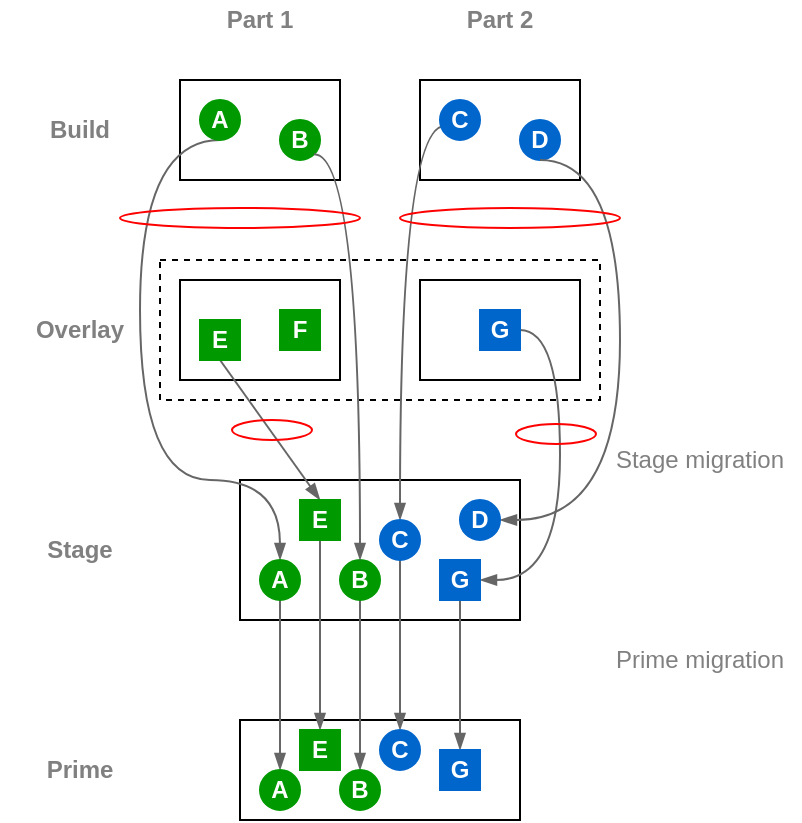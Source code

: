 <mxfile version="27.2.0">
  <diagram name="Page-1" id="tldKDSetQMj4G0KivhV6">
    <mxGraphModel grid="1" page="1" gridSize="10" guides="1" tooltips="1" connect="1" arrows="1" fold="1" pageScale="1" pageWidth="850" pageHeight="1100" math="0" shadow="0">
      <root>
        <mxCell id="0" />
        <mxCell id="1" parent="0" />
        <mxCell id="54eO3ysuZf2-Csm8CH84-7" value="&lt;b&gt;Overlay&lt;/b&gt;" style="rounded=0;whiteSpace=wrap;html=1;strokeColor=none;fillColor=none;fontColor=#808080;" vertex="1" parent="1">
          <mxGeometry x="30" y="235" width="80" height="20" as="geometry" />
        </mxCell>
        <mxCell id="54eO3ysuZf2-Csm8CH84-6" value="" style="rounded=0;whiteSpace=wrap;html=1;dashed=1;fillStyle=auto;fillColor=none;" vertex="1" parent="1">
          <mxGeometry x="110" y="210" width="220" height="70" as="geometry" />
        </mxCell>
        <mxCell id="54eO3ysuZf2-Csm8CH84-1" value="" style="rounded=0;whiteSpace=wrap;html=1;" vertex="1" parent="1">
          <mxGeometry x="120" y="220" width="80" height="50" as="geometry" />
        </mxCell>
        <mxCell id="yVKAf2mZOe0JGGy7InLV-17" value="" style="rounded=0;whiteSpace=wrap;html=1;" vertex="1" parent="1">
          <mxGeometry x="150" y="440" width="140" height="50" as="geometry" />
        </mxCell>
        <mxCell id="yVKAf2mZOe0JGGy7InLV-1" value="" style="rounded=0;whiteSpace=wrap;html=1;" vertex="1" parent="1">
          <mxGeometry x="120" y="120" width="80" height="50" as="geometry" />
        </mxCell>
        <mxCell id="yVKAf2mZOe0JGGy7InLV-2" value="" style="rounded=0;whiteSpace=wrap;html=1;" vertex="1" parent="1">
          <mxGeometry x="240" y="120" width="80" height="50" as="geometry" />
        </mxCell>
        <mxCell id="yVKAf2mZOe0JGGy7InLV-3" value="" style="rounded=0;whiteSpace=wrap;html=1;" vertex="1" parent="1">
          <mxGeometry x="150" y="320" width="140" height="70" as="geometry" />
        </mxCell>
        <mxCell id="yVKAf2mZOe0JGGy7InLV-4" value="&lt;b&gt;Part 1&lt;/b&gt;" style="rounded=0;whiteSpace=wrap;html=1;strokeColor=none;fillColor=none;fontColor=#808080;" vertex="1" parent="1">
          <mxGeometry x="120" y="80" width="80" height="20" as="geometry" />
        </mxCell>
        <mxCell id="yVKAf2mZOe0JGGy7InLV-5" value="&lt;b&gt;Part 2&lt;/b&gt;" style="rounded=0;whiteSpace=wrap;html=1;strokeColor=none;fillColor=none;fontColor=#808080;" vertex="1" parent="1">
          <mxGeometry x="240" y="80" width="80" height="20" as="geometry" />
        </mxCell>
        <mxCell id="yVKAf2mZOe0JGGy7InLV-23" style="rounded=0;orthogonalLoop=1;jettySize=auto;html=1;exitX=0.5;exitY=1;exitDx=0;exitDy=0;strokeColor=#666666;endArrow=blockThin;endFill=1;edgeStyle=orthogonalEdgeStyle;curved=1;entryX=0.5;entryY=0;entryDx=0;entryDy=0;" edge="1" parent="1" source="yVKAf2mZOe0JGGy7InLV-6" target="yVKAf2mZOe0JGGy7InLV-10">
          <mxGeometry relative="1" as="geometry">
            <Array as="points">
              <mxPoint x="100" y="150" />
              <mxPoint x="100" y="320" />
              <mxPoint x="170" y="320" />
            </Array>
          </mxGeometry>
        </mxCell>
        <mxCell id="yVKAf2mZOe0JGGy7InLV-6" value="&lt;b&gt;&lt;font style=&quot;color: rgb(255, 255, 255);&quot;&gt;A&lt;/font&gt;&lt;/b&gt;" style="ellipse;whiteSpace=wrap;html=1;strokeColor=#009900;fillColor=#009900;" vertex="1" parent="1">
          <mxGeometry x="130" y="130" width="20" height="20" as="geometry" />
        </mxCell>
        <mxCell id="yVKAf2mZOe0JGGy7InLV-7" value="&lt;b&gt;&lt;font style=&quot;color: rgb(255, 255, 255);&quot;&gt;B&lt;/font&gt;&lt;/b&gt;" style="ellipse;whiteSpace=wrap;html=1;strokeColor=#009900;fillColor=#009900;" vertex="1" parent="1">
          <mxGeometry x="170" y="140" width="20" height="20" as="geometry" />
        </mxCell>
        <mxCell id="yVKAf2mZOe0JGGy7InLV-25" style="rounded=0;orthogonalLoop=1;jettySize=auto;html=1;endArrow=blockThin;endFill=1;strokeColor=#666666;edgeStyle=orthogonalEdgeStyle;curved=1;entryX=0.5;entryY=0;entryDx=0;entryDy=0;exitX=0.117;exitY=0.65;exitDx=0;exitDy=0;exitPerimeter=0;" edge="1" parent="1" source="yVKAf2mZOe0JGGy7InLV-8" target="yVKAf2mZOe0JGGy7InLV-13">
          <mxGeometry relative="1" as="geometry">
            <Array as="points">
              <mxPoint x="230" y="143" />
            </Array>
          </mxGeometry>
        </mxCell>
        <mxCell id="yVKAf2mZOe0JGGy7InLV-8" value="&lt;b&gt;&lt;font style=&quot;color: rgb(255, 255, 255);&quot;&gt;C&lt;/font&gt;&lt;/b&gt;" style="ellipse;whiteSpace=wrap;html=1;fillColor=#0066CC;strokeColor=#0066CC;" vertex="1" parent="1">
          <mxGeometry x="250" y="130" width="20" height="20" as="geometry" />
        </mxCell>
        <mxCell id="yVKAf2mZOe0JGGy7InLV-9" value="&lt;b&gt;&lt;font style=&quot;color: rgb(255, 255, 255);&quot;&gt;D&lt;/font&gt;&lt;/b&gt;" style="ellipse;whiteSpace=wrap;html=1;strokeColor=#0066CC;fillColor=#0066CC;" vertex="1" parent="1">
          <mxGeometry x="290" y="140" width="20" height="20" as="geometry" />
        </mxCell>
        <mxCell id="yVKAf2mZOe0JGGy7InLV-27" style="rounded=0;orthogonalLoop=1;jettySize=auto;html=1;exitX=0.5;exitY=1;exitDx=0;exitDy=0;entryX=0.5;entryY=0;entryDx=0;entryDy=0;endArrow=blockThin;endFill=1;strokeColor=#666666;" edge="1" parent="1" source="yVKAf2mZOe0JGGy7InLV-10" target="yVKAf2mZOe0JGGy7InLV-18">
          <mxGeometry relative="1" as="geometry" />
        </mxCell>
        <mxCell id="yVKAf2mZOe0JGGy7InLV-10" value="&lt;b&gt;&lt;font style=&quot;color: rgb(255, 255, 255);&quot;&gt;A&lt;/font&gt;&lt;/b&gt;" style="ellipse;whiteSpace=wrap;html=1;strokeColor=#009900;fillColor=#009900;" vertex="1" parent="1">
          <mxGeometry x="160" y="360" width="20" height="20" as="geometry" />
        </mxCell>
        <mxCell id="yVKAf2mZOe0JGGy7InLV-28" style="rounded=0;orthogonalLoop=1;jettySize=auto;html=1;exitX=0.5;exitY=1;exitDx=0;exitDy=0;entryX=0.5;entryY=0;entryDx=0;entryDy=0;endArrow=blockThin;endFill=1;strokeColor=#666666;" edge="1" parent="1" source="yVKAf2mZOe0JGGy7InLV-11" target="yVKAf2mZOe0JGGy7InLV-19">
          <mxGeometry relative="1" as="geometry" />
        </mxCell>
        <mxCell id="yVKAf2mZOe0JGGy7InLV-11" value="&lt;b&gt;&lt;font style=&quot;color: rgb(255, 255, 255);&quot;&gt;B&lt;/font&gt;&lt;/b&gt;" style="ellipse;whiteSpace=wrap;html=1;strokeColor=#009900;fillColor=#009900;" vertex="1" parent="1">
          <mxGeometry x="200" y="360" width="20" height="20" as="geometry" />
        </mxCell>
        <mxCell id="yVKAf2mZOe0JGGy7InLV-29" style="rounded=0;orthogonalLoop=1;jettySize=auto;html=1;exitX=0.5;exitY=1;exitDx=0;exitDy=0;endArrow=blockThin;endFill=1;strokeColor=#666666;" edge="1" parent="1" source="yVKAf2mZOe0JGGy7InLV-13" target="yVKAf2mZOe0JGGy7InLV-20">
          <mxGeometry relative="1" as="geometry" />
        </mxCell>
        <mxCell id="yVKAf2mZOe0JGGy7InLV-13" value="&lt;b&gt;&lt;font style=&quot;color: rgb(255, 255, 255);&quot;&gt;C&lt;/font&gt;&lt;/b&gt;" style="ellipse;whiteSpace=wrap;html=1;fillColor=#0066CC;strokeColor=#0066CC;" vertex="1" parent="1">
          <mxGeometry x="220" y="340" width="20" height="20" as="geometry" />
        </mxCell>
        <mxCell id="yVKAf2mZOe0JGGy7InLV-15" value="&lt;b&gt;Build&lt;/b&gt;" style="rounded=0;whiteSpace=wrap;html=1;strokeColor=none;fillColor=none;fontColor=#808080;" vertex="1" parent="1">
          <mxGeometry x="30" y="135" width="80" height="20" as="geometry" />
        </mxCell>
        <mxCell id="yVKAf2mZOe0JGGy7InLV-16" value="&lt;b&gt;Stage&lt;/b&gt;" style="rounded=0;whiteSpace=wrap;html=1;strokeColor=none;fillColor=none;fontColor=#808080;" vertex="1" parent="1">
          <mxGeometry x="30" y="345" width="80" height="20" as="geometry" />
        </mxCell>
        <mxCell id="yVKAf2mZOe0JGGy7InLV-18" value="&lt;b&gt;&lt;font style=&quot;color: rgb(255, 255, 255);&quot;&gt;A&lt;/font&gt;&lt;/b&gt;" style="ellipse;whiteSpace=wrap;html=1;strokeColor=#009900;fillColor=#009900;" vertex="1" parent="1">
          <mxGeometry x="160" y="465" width="20" height="20" as="geometry" />
        </mxCell>
        <mxCell id="yVKAf2mZOe0JGGy7InLV-19" value="&lt;b&gt;&lt;font style=&quot;color: rgb(255, 255, 255);&quot;&gt;B&lt;/font&gt;&lt;/b&gt;" style="ellipse;whiteSpace=wrap;html=1;strokeColor=#009900;fillColor=#009900;" vertex="1" parent="1">
          <mxGeometry x="200" y="465" width="20" height="20" as="geometry" />
        </mxCell>
        <mxCell id="yVKAf2mZOe0JGGy7InLV-20" value="&lt;b&gt;&lt;font style=&quot;color: rgb(255, 255, 255);&quot;&gt;C&lt;/font&gt;&lt;/b&gt;" style="ellipse;whiteSpace=wrap;html=1;fillColor=#0066CC;strokeColor=#0066CC;" vertex="1" parent="1">
          <mxGeometry x="220" y="445" width="20" height="20" as="geometry" />
        </mxCell>
        <mxCell id="yVKAf2mZOe0JGGy7InLV-22" value="&lt;b&gt;Prime&lt;/b&gt;" style="rounded=0;whiteSpace=wrap;html=1;strokeColor=none;fillColor=none;fontColor=#808080;" vertex="1" parent="1">
          <mxGeometry x="30" y="455" width="80" height="20" as="geometry" />
        </mxCell>
        <mxCell id="yVKAf2mZOe0JGGy7InLV-30" value="Stage migration" style="rounded=0;whiteSpace=wrap;html=1;strokeColor=none;fillColor=none;fontColor=#808080;" vertex="1" parent="1">
          <mxGeometry x="330" y="300" width="100" height="20" as="geometry" />
        </mxCell>
        <mxCell id="yVKAf2mZOe0JGGy7InLV-31" value="Prime migration" style="rounded=0;whiteSpace=wrap;html=1;strokeColor=none;fillColor=none;fontColor=#808080;" vertex="1" parent="1">
          <mxGeometry x="330" y="400" width="100" height="20" as="geometry" />
        </mxCell>
        <mxCell id="izR9H2TS-rFpTbOR_gzO-13" style="rounded=0;orthogonalLoop=1;jettySize=auto;html=1;exitX=1;exitY=1;exitDx=0;exitDy=0;entryX=0.5;entryY=0;entryDx=0;entryDy=0;endArrow=blockThin;endFill=1;strokeColor=#666666;edgeStyle=orthogonalEdgeStyle;curved=1;" edge="1" parent="1" source="yVKAf2mZOe0JGGy7InLV-7" target="yVKAf2mZOe0JGGy7InLV-11">
          <mxGeometry relative="1" as="geometry">
            <mxPoint x="200" y="165" as="sourcePoint" />
            <Array as="points">
              <mxPoint x="210" y="157" />
            </Array>
          </mxGeometry>
        </mxCell>
        <mxCell id="izR9H2TS-rFpTbOR_gzO-15" style="rounded=0;orthogonalLoop=1;jettySize=auto;html=1;entryX=1;entryY=0.5;entryDx=0;entryDy=0;strokeColor=#666666;endArrow=blockThin;endFill=1;exitX=0.5;exitY=1;exitDx=0;exitDy=0;edgeStyle=orthogonalEdgeStyle;curved=1;" edge="1" parent="1" source="yVKAf2mZOe0JGGy7InLV-9" target="izR9H2TS-rFpTbOR_gzO-12">
          <mxGeometry relative="1" as="geometry">
            <mxPoint x="270" y="170" as="sourcePoint" />
            <Array as="points">
              <mxPoint x="340" y="160" />
              <mxPoint x="340" y="340" />
            </Array>
          </mxGeometry>
        </mxCell>
        <mxCell id="izR9H2TS-rFpTbOR_gzO-12" value="&lt;b&gt;&lt;font style=&quot;color: rgb(255, 255, 255);&quot;&gt;D&lt;/font&gt;&lt;/b&gt;" style="ellipse;whiteSpace=wrap;html=1;strokeColor=#0066CC;fillColor=#0066CC;" vertex="1" parent="1">
          <mxGeometry x="260" y="330" width="20" height="20" as="geometry" />
        </mxCell>
        <mxCell id="54eO3ysuZf2-Csm8CH84-15" style="rounded=0;orthogonalLoop=1;jettySize=auto;html=1;exitX=0.5;exitY=1;exitDx=0;exitDy=0;strokeColor=#666666;endArrow=blockThin;endFill=1;entryX=0.5;entryY=0;entryDx=0;entryDy=0;" edge="1" parent="1" source="btJZjc-iXWuOTI4wWipZ-2" target="btJZjc-iXWuOTI4wWipZ-4">
          <mxGeometry relative="1" as="geometry">
            <mxPoint x="140" y="260" as="sourcePoint" />
            <mxPoint x="184.7" y="331.52" as="targetPoint" />
          </mxGeometry>
        </mxCell>
        <mxCell id="54eO3ysuZf2-Csm8CH84-4" value="" style="rounded=0;whiteSpace=wrap;html=1;" vertex="1" parent="1">
          <mxGeometry x="240" y="220" width="80" height="50" as="geometry" />
        </mxCell>
        <mxCell id="54eO3ysuZf2-Csm8CH84-12" style="edgeStyle=orthogonalEdgeStyle;rounded=0;orthogonalLoop=1;jettySize=auto;html=1;exitX=1;exitY=0.5;exitDx=0;exitDy=0;entryX=1;entryY=0.5;entryDx=0;entryDy=0;endArrow=blockThin;endFill=1;strokeColor=#666666;curved=1;" edge="1" parent="1" source="btJZjc-iXWuOTI4wWipZ-6" target="btJZjc-iXWuOTI4wWipZ-8">
          <mxGeometry relative="1" as="geometry">
            <mxPoint x="290" y="245" as="sourcePoint" />
            <mxPoint x="270" y="375" as="targetPoint" />
          </mxGeometry>
        </mxCell>
        <mxCell id="54eO3ysuZf2-Csm8CH84-17" style="edgeStyle=orthogonalEdgeStyle;rounded=0;orthogonalLoop=1;jettySize=auto;html=1;exitX=0.5;exitY=1;exitDx=0;exitDy=0;strokeColor=#666666;endArrow=blockThin;endFill=1;" edge="1" parent="1">
          <mxGeometry relative="1" as="geometry">
            <mxPoint x="190" y="350" as="sourcePoint" />
            <mxPoint x="190" y="445" as="targetPoint" />
          </mxGeometry>
        </mxCell>
        <mxCell id="54eO3ysuZf2-Csm8CH84-14" style="rounded=0;orthogonalLoop=1;jettySize=auto;html=1;exitX=0.5;exitY=1;exitDx=0;exitDy=0;endArrow=blockThin;endFill=1;strokeColor=#666666;" edge="1" parent="1" source="btJZjc-iXWuOTI4wWipZ-8">
          <mxGeometry relative="1" as="geometry">
            <mxPoint x="260" y="385" as="sourcePoint" />
            <mxPoint x="260" y="455" as="targetPoint" />
          </mxGeometry>
        </mxCell>
        <mxCell id="btJZjc-iXWuOTI4wWipZ-2" value="&lt;b&gt;E&lt;/b&gt;" style="whiteSpace=wrap;html=1;aspect=fixed;strokeColor=#009900;fillColor=#009900;fontColor=#FFFFFF;" vertex="1" parent="1">
          <mxGeometry x="130" y="240" width="20" height="20" as="geometry" />
        </mxCell>
        <mxCell id="btJZjc-iXWuOTI4wWipZ-3" value="&lt;b&gt;F&lt;/b&gt;" style="whiteSpace=wrap;html=1;aspect=fixed;strokeColor=#009900;fillColor=#009900;fontColor=#FFFFFF;" vertex="1" parent="1">
          <mxGeometry x="170" y="235" width="20" height="20" as="geometry" />
        </mxCell>
        <mxCell id="btJZjc-iXWuOTI4wWipZ-4" value="&lt;b&gt;E&lt;/b&gt;" style="whiteSpace=wrap;html=1;aspect=fixed;strokeColor=#009900;fillColor=#009900;fontColor=#FFFFFF;" vertex="1" parent="1">
          <mxGeometry x="180" y="330" width="20" height="20" as="geometry" />
        </mxCell>
        <mxCell id="btJZjc-iXWuOTI4wWipZ-5" value="&lt;b&gt;E&lt;/b&gt;" style="whiteSpace=wrap;html=1;aspect=fixed;strokeColor=#009900;fillColor=#009900;fontColor=#FFFFFF;" vertex="1" parent="1">
          <mxGeometry x="180" y="445" width="20" height="20" as="geometry" />
        </mxCell>
        <mxCell id="btJZjc-iXWuOTI4wWipZ-7" value="" style="edgeStyle=orthogonalEdgeStyle;rounded=0;orthogonalLoop=1;jettySize=auto;html=1;exitX=1;exitY=0.5;exitDx=0;exitDy=0;entryX=1;entryY=0.5;entryDx=0;entryDy=0;endArrow=blockThin;endFill=1;strokeColor=#666666;curved=1;" edge="1" parent="1" target="btJZjc-iXWuOTI4wWipZ-6">
          <mxGeometry relative="1" as="geometry">
            <mxPoint x="290" y="245" as="sourcePoint" />
            <mxPoint x="270" y="375" as="targetPoint" />
          </mxGeometry>
        </mxCell>
        <mxCell id="btJZjc-iXWuOTI4wWipZ-6" value="&lt;b&gt;G&lt;/b&gt;" style="whiteSpace=wrap;html=1;aspect=fixed;strokeColor=#0066CC;fillColor=#0066CC;fontColor=#FFFFFF;" vertex="1" parent="1">
          <mxGeometry x="270" y="235" width="20" height="20" as="geometry" />
        </mxCell>
        <mxCell id="btJZjc-iXWuOTI4wWipZ-8" value="&lt;b&gt;G&lt;/b&gt;" style="whiteSpace=wrap;html=1;aspect=fixed;strokeColor=#0066CC;fillColor=#0066CC;fontColor=#FFFFFF;" vertex="1" parent="1">
          <mxGeometry x="250" y="360" width="20" height="20" as="geometry" />
        </mxCell>
        <mxCell id="btJZjc-iXWuOTI4wWipZ-9" value="&lt;b&gt;G&lt;/b&gt;" style="whiteSpace=wrap;html=1;aspect=fixed;strokeColor=#0066CC;fillColor=#0066CC;fontColor=#FFFFFF;" vertex="1" parent="1">
          <mxGeometry x="250" y="455" width="20" height="20" as="geometry" />
        </mxCell>
        <mxCell id="TU7_M1n6wgSG-8TS7Qtt-2" value="" style="ellipse;whiteSpace=wrap;html=1;strokeColor=#FF0000;fillColor=none;" vertex="1" parent="1">
          <mxGeometry x="90" y="184" width="120" height="10" as="geometry" />
        </mxCell>
        <mxCell id="TU7_M1n6wgSG-8TS7Qtt-6" value="" style="ellipse;whiteSpace=wrap;html=1;strokeColor=#FF0000;fillColor=none;" vertex="1" parent="1">
          <mxGeometry x="230" y="184" width="110" height="10" as="geometry" />
        </mxCell>
        <mxCell id="TU7_M1n6wgSG-8TS7Qtt-7" value="" style="ellipse;whiteSpace=wrap;html=1;strokeColor=#FF0000;fillColor=none;" vertex="1" parent="1">
          <mxGeometry x="146" y="290" width="40" height="10" as="geometry" />
        </mxCell>
        <mxCell id="TU7_M1n6wgSG-8TS7Qtt-9" value="" style="ellipse;whiteSpace=wrap;html=1;strokeColor=#FF0000;fillColor=none;" vertex="1" parent="1">
          <mxGeometry x="288" y="292" width="40" height="10" as="geometry" />
        </mxCell>
      </root>
    </mxGraphModel>
  </diagram>
</mxfile>
